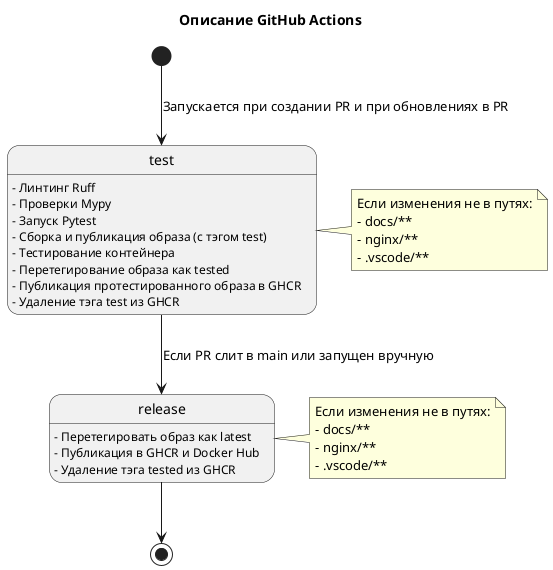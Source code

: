 @startuml actions
title Описание GitHub Actions

[*] --> test : Запускается при создании PR и при обновлениях в PR

test : - Линтинг Ruff
test : - Проверки Mypy
test : - Запуск Pytest
test : - Сборка и публикация образа (с тэгом test)
test : - Тестирование контейнера
test : - Перетегирование образа как tested
test : - Публикация протестированного образа в GHCR
test : - Удаление тэга test из GHCR

test --> release : Если PR слит в main или запущен вручную

release : - Перетегировать образ как latest
release : - Публикация в GHCR и Docker Hub
release : - Удаление тэга tested из GHCR

release --> [*]

note right of test
  Если изменения не в путях:
  - docs/**
  - nginx/**
  - .vscode/**
end note

note right of release
  Если изменения не в путях:
  - docs/**
  - nginx/**
  - .vscode/**
end note

@enduml
